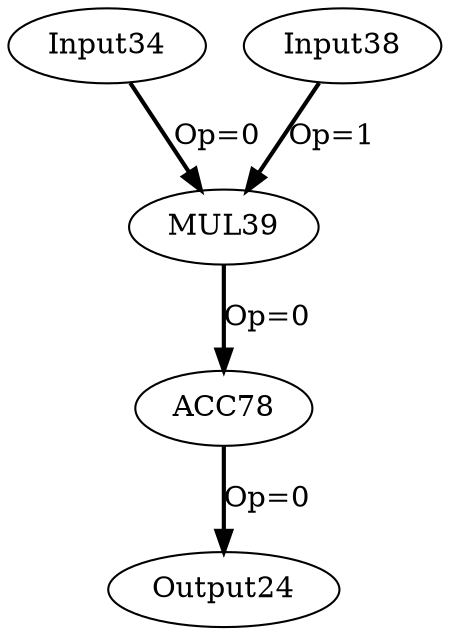 Digraph G {
Output24[opcode=Output, ref_name="", size="4096", offset="0, 0", pattern="0, 32, 4, 32, 4, 32"];
Input34[opcode=Input, ref_name="", size="4096", offset="0, 0", pattern="4, 32, -124, 32, 4, 32"];
Input38[opcode=Input, ref_name="", size="4096", offset="0, 0", pattern="128, 32, -3964, 32, -4092, 32"];
MUL39[opcode=MUL];
ACC78[opcode=ACC, acc_params="0, 32, 1, 1024", acc_first=0];
Input34 -> MUL39[operand = 0 ,color = black, style = bold, label = "Op=0"];
Input38 -> MUL39[operand = 1 ,color = black, style = bold, label = "Op=1"];
ACC78 -> Output24[operand = 0 ,color = black, style = bold, label = "Op=0"];
MUL39 -> ACC78[operand = 0 ,color = black, style = bold, label = "Op=0"];
}
